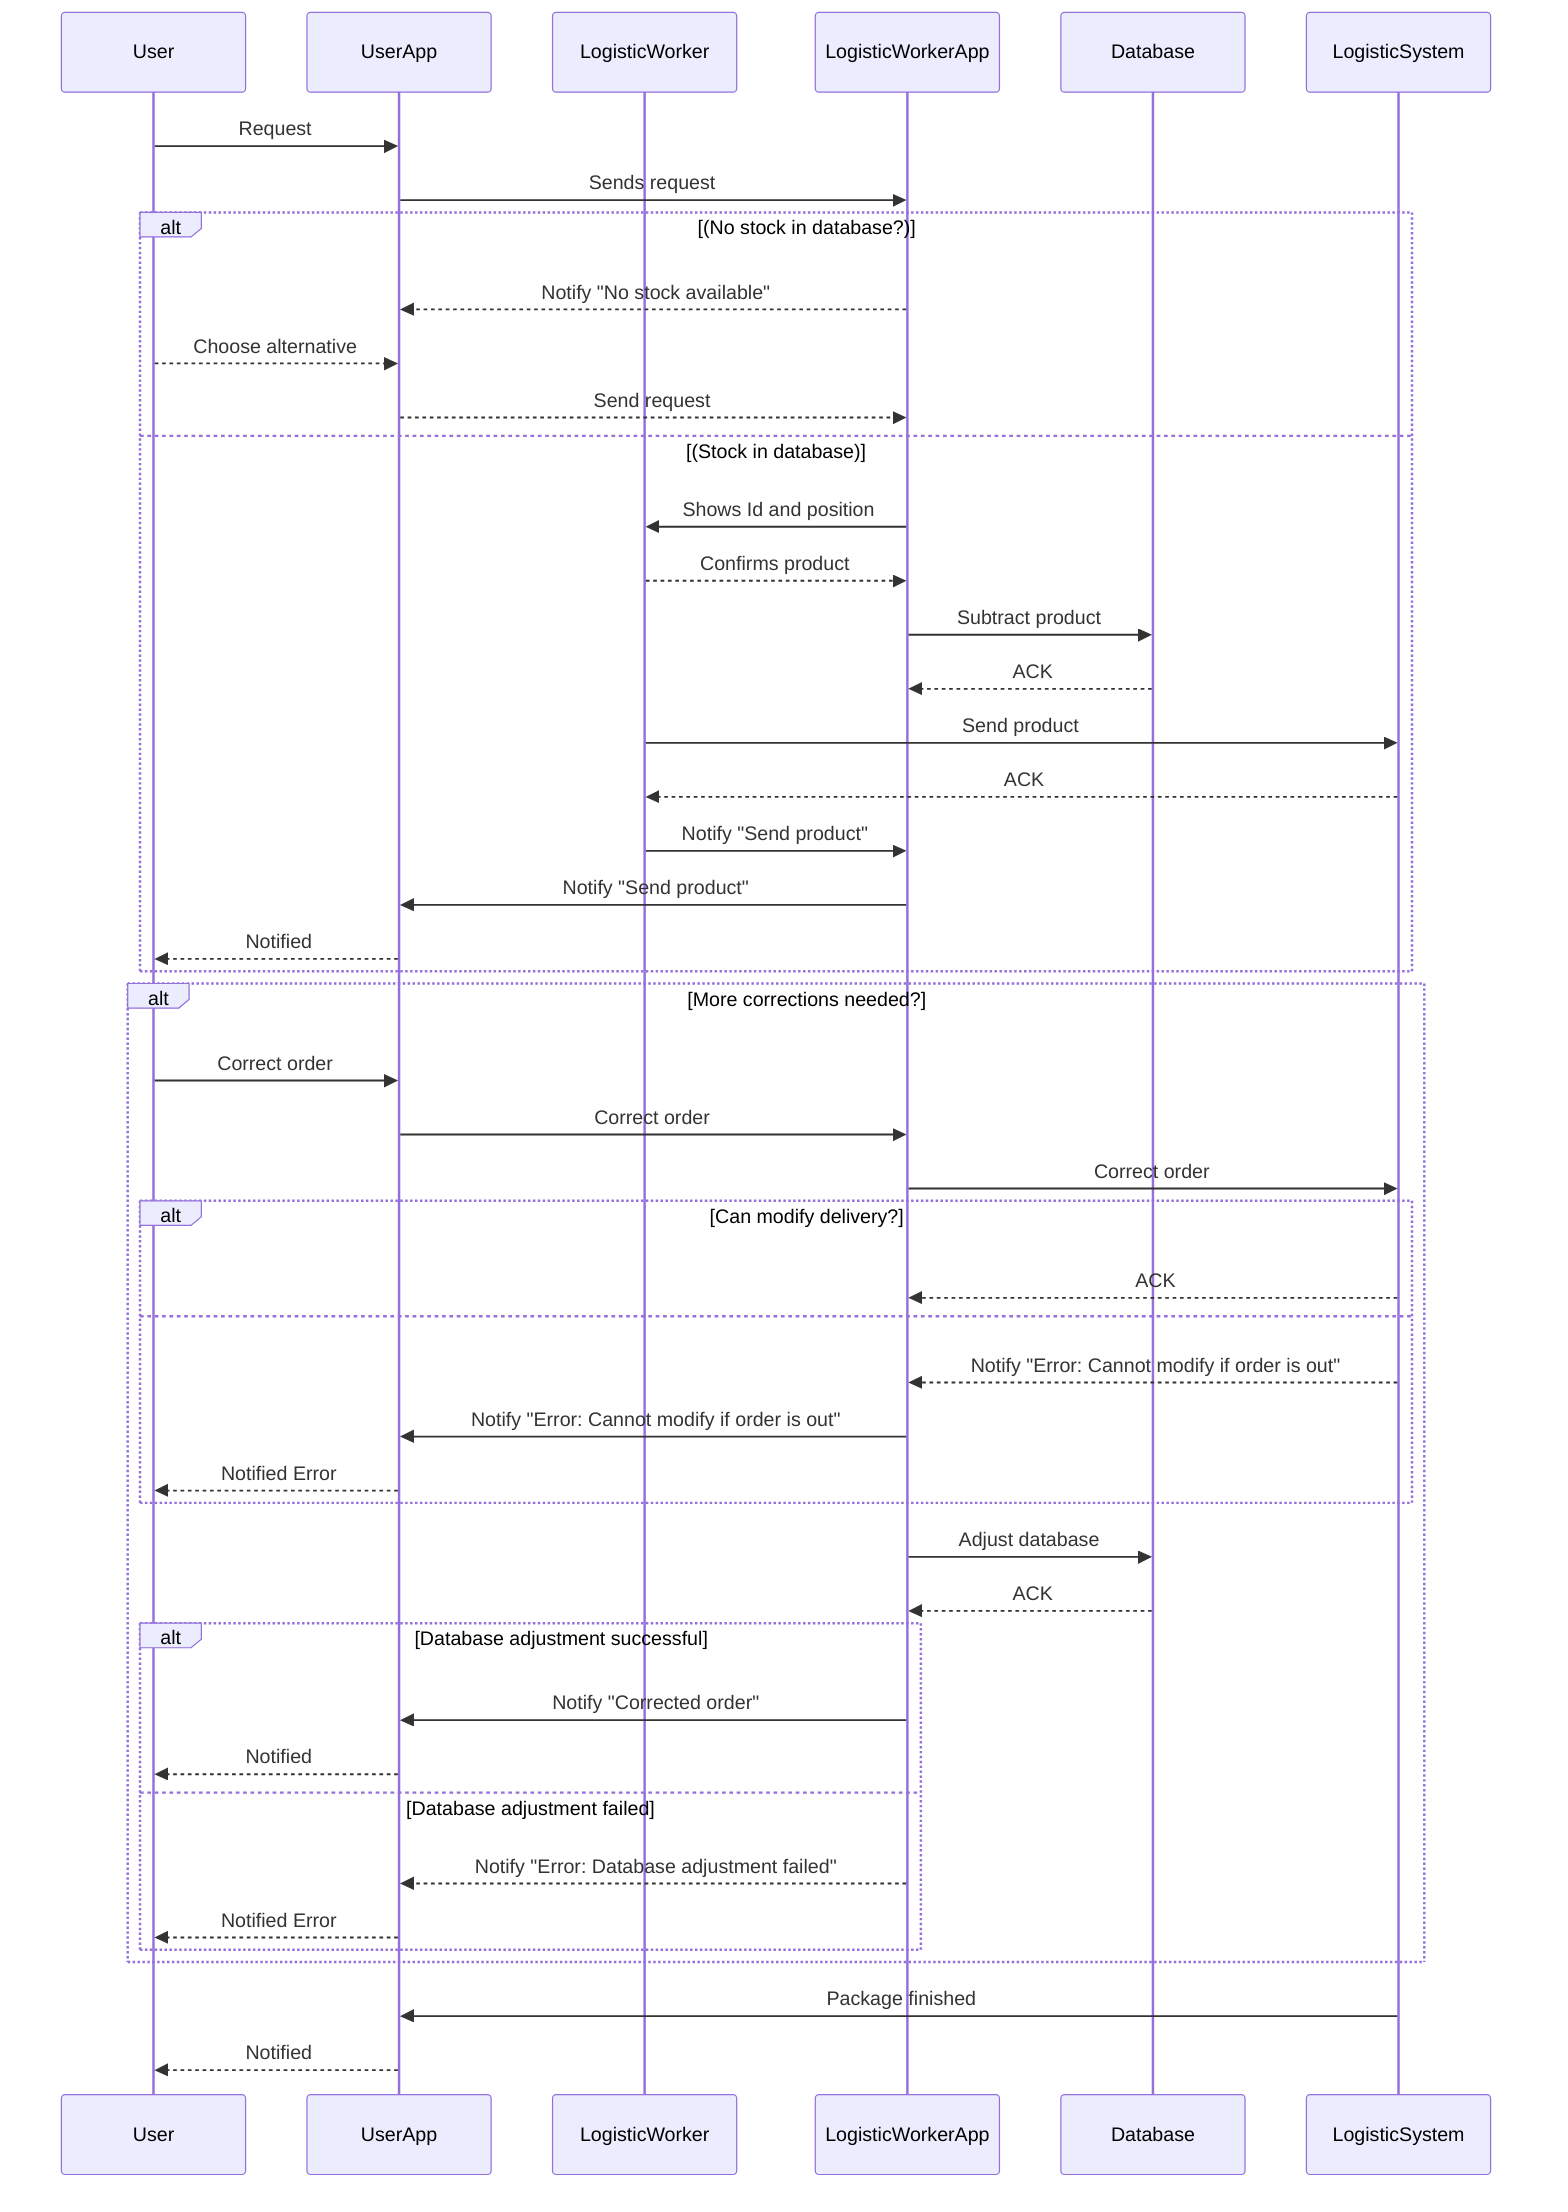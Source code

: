 sequenceDiagram
    participant User
    participant UserApp
    participant LogisticWorker
    participant LogisticWorkerApp
    participant Database
    participant LogisticSystem

    User ->> UserApp: Request
    UserApp ->> LogisticWorkerApp: Sends request
    alt (No stock in database?)
    LogisticWorkerApp -->> UserApp: Notify "No stock available"
    User -->> UserApp: Choose alternative
    UserApp -->> LogisticWorkerApp: Send request
    else (Stock in database)
    LogisticWorkerApp ->> LogisticWorker: Shows Id and position
    LogisticWorker -->> LogisticWorkerApp: Confirms product
    LogisticWorkerApp ->> Database: Subtract product
    Database -->> LogisticWorkerApp: ACK
    LogisticWorker ->> LogisticSystem: Send product
    LogisticSystem -->> LogisticWorker: ACK
    LogisticWorker ->> LogisticWorkerApp: Notify "Send product"
    LogisticWorkerApp ->> UserApp : Notify "Send product"
    UserApp -->> User: Notified
    end
    alt More corrections needed?
    User ->> UserApp: Correct order
    UserApp ->> LogisticWorkerApp: Correct order
    LogisticWorkerApp ->> LogisticSystem: Correct order
    alt Can modify delivery? 
        LogisticSystem -->> LogisticWorkerApp: ACK
    else 
        LogisticSystem -->> LogisticWorkerApp: Notify "Error: Cannot modify if order is out"
        LogisticWorkerApp ->> UserApp : Notify "Error: Cannot modify if order is out"
        UserApp -->> User: Notified Error
    end
    LogisticWorkerApp ->> Database: Adjust database
    Database -->> LogisticWorkerApp: ACK
    alt Database adjustment successful
                LogisticWorkerApp ->> UserApp : Notify "Corrected order"
                UserApp -->> User: Notified
            else Database adjustment failed
                LogisticWorkerApp -->> UserApp : Notify "Error: Database adjustment failed"
                UserApp -->> User: Notified Error
            end
    end
    LogisticSystem ->> UserApp: Package finished
    UserApp -->> User: Notified